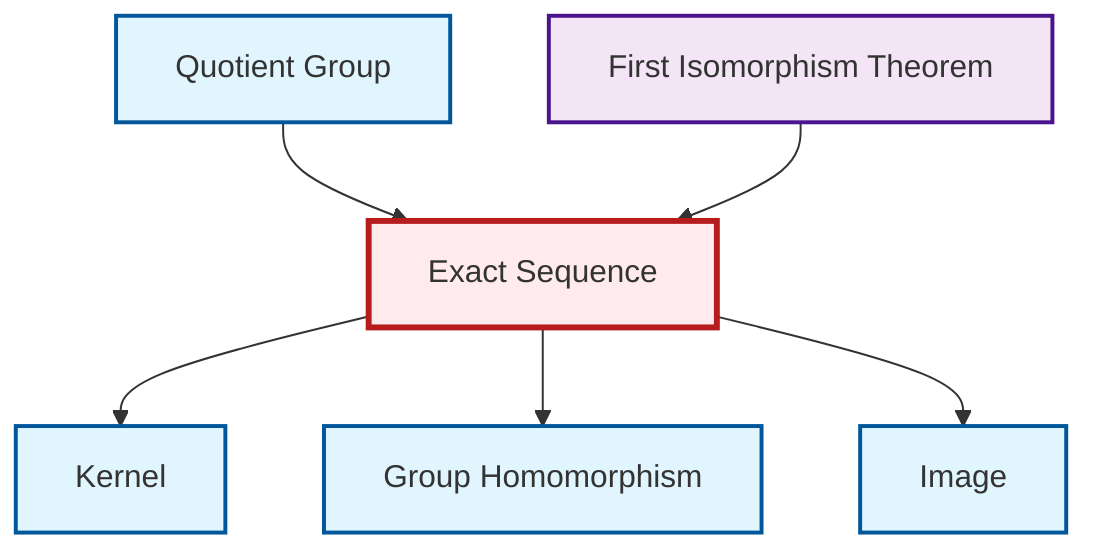 graph TD
    classDef definition fill:#e1f5fe,stroke:#01579b,stroke-width:2px
    classDef theorem fill:#f3e5f5,stroke:#4a148c,stroke-width:2px
    classDef axiom fill:#fff3e0,stroke:#e65100,stroke-width:2px
    classDef example fill:#e8f5e9,stroke:#1b5e20,stroke-width:2px
    classDef current fill:#ffebee,stroke:#b71c1c,stroke-width:3px
    thm-first-isomorphism["First Isomorphism Theorem"]:::theorem
    def-quotient-group["Quotient Group"]:::definition
    def-exact-sequence["Exact Sequence"]:::definition
    def-kernel["Kernel"]:::definition
    def-homomorphism["Group Homomorphism"]:::definition
    def-image["Image"]:::definition
    def-quotient-group --> def-exact-sequence
    thm-first-isomorphism --> def-exact-sequence
    def-exact-sequence --> def-kernel
    def-exact-sequence --> def-homomorphism
    def-exact-sequence --> def-image
    class def-exact-sequence current